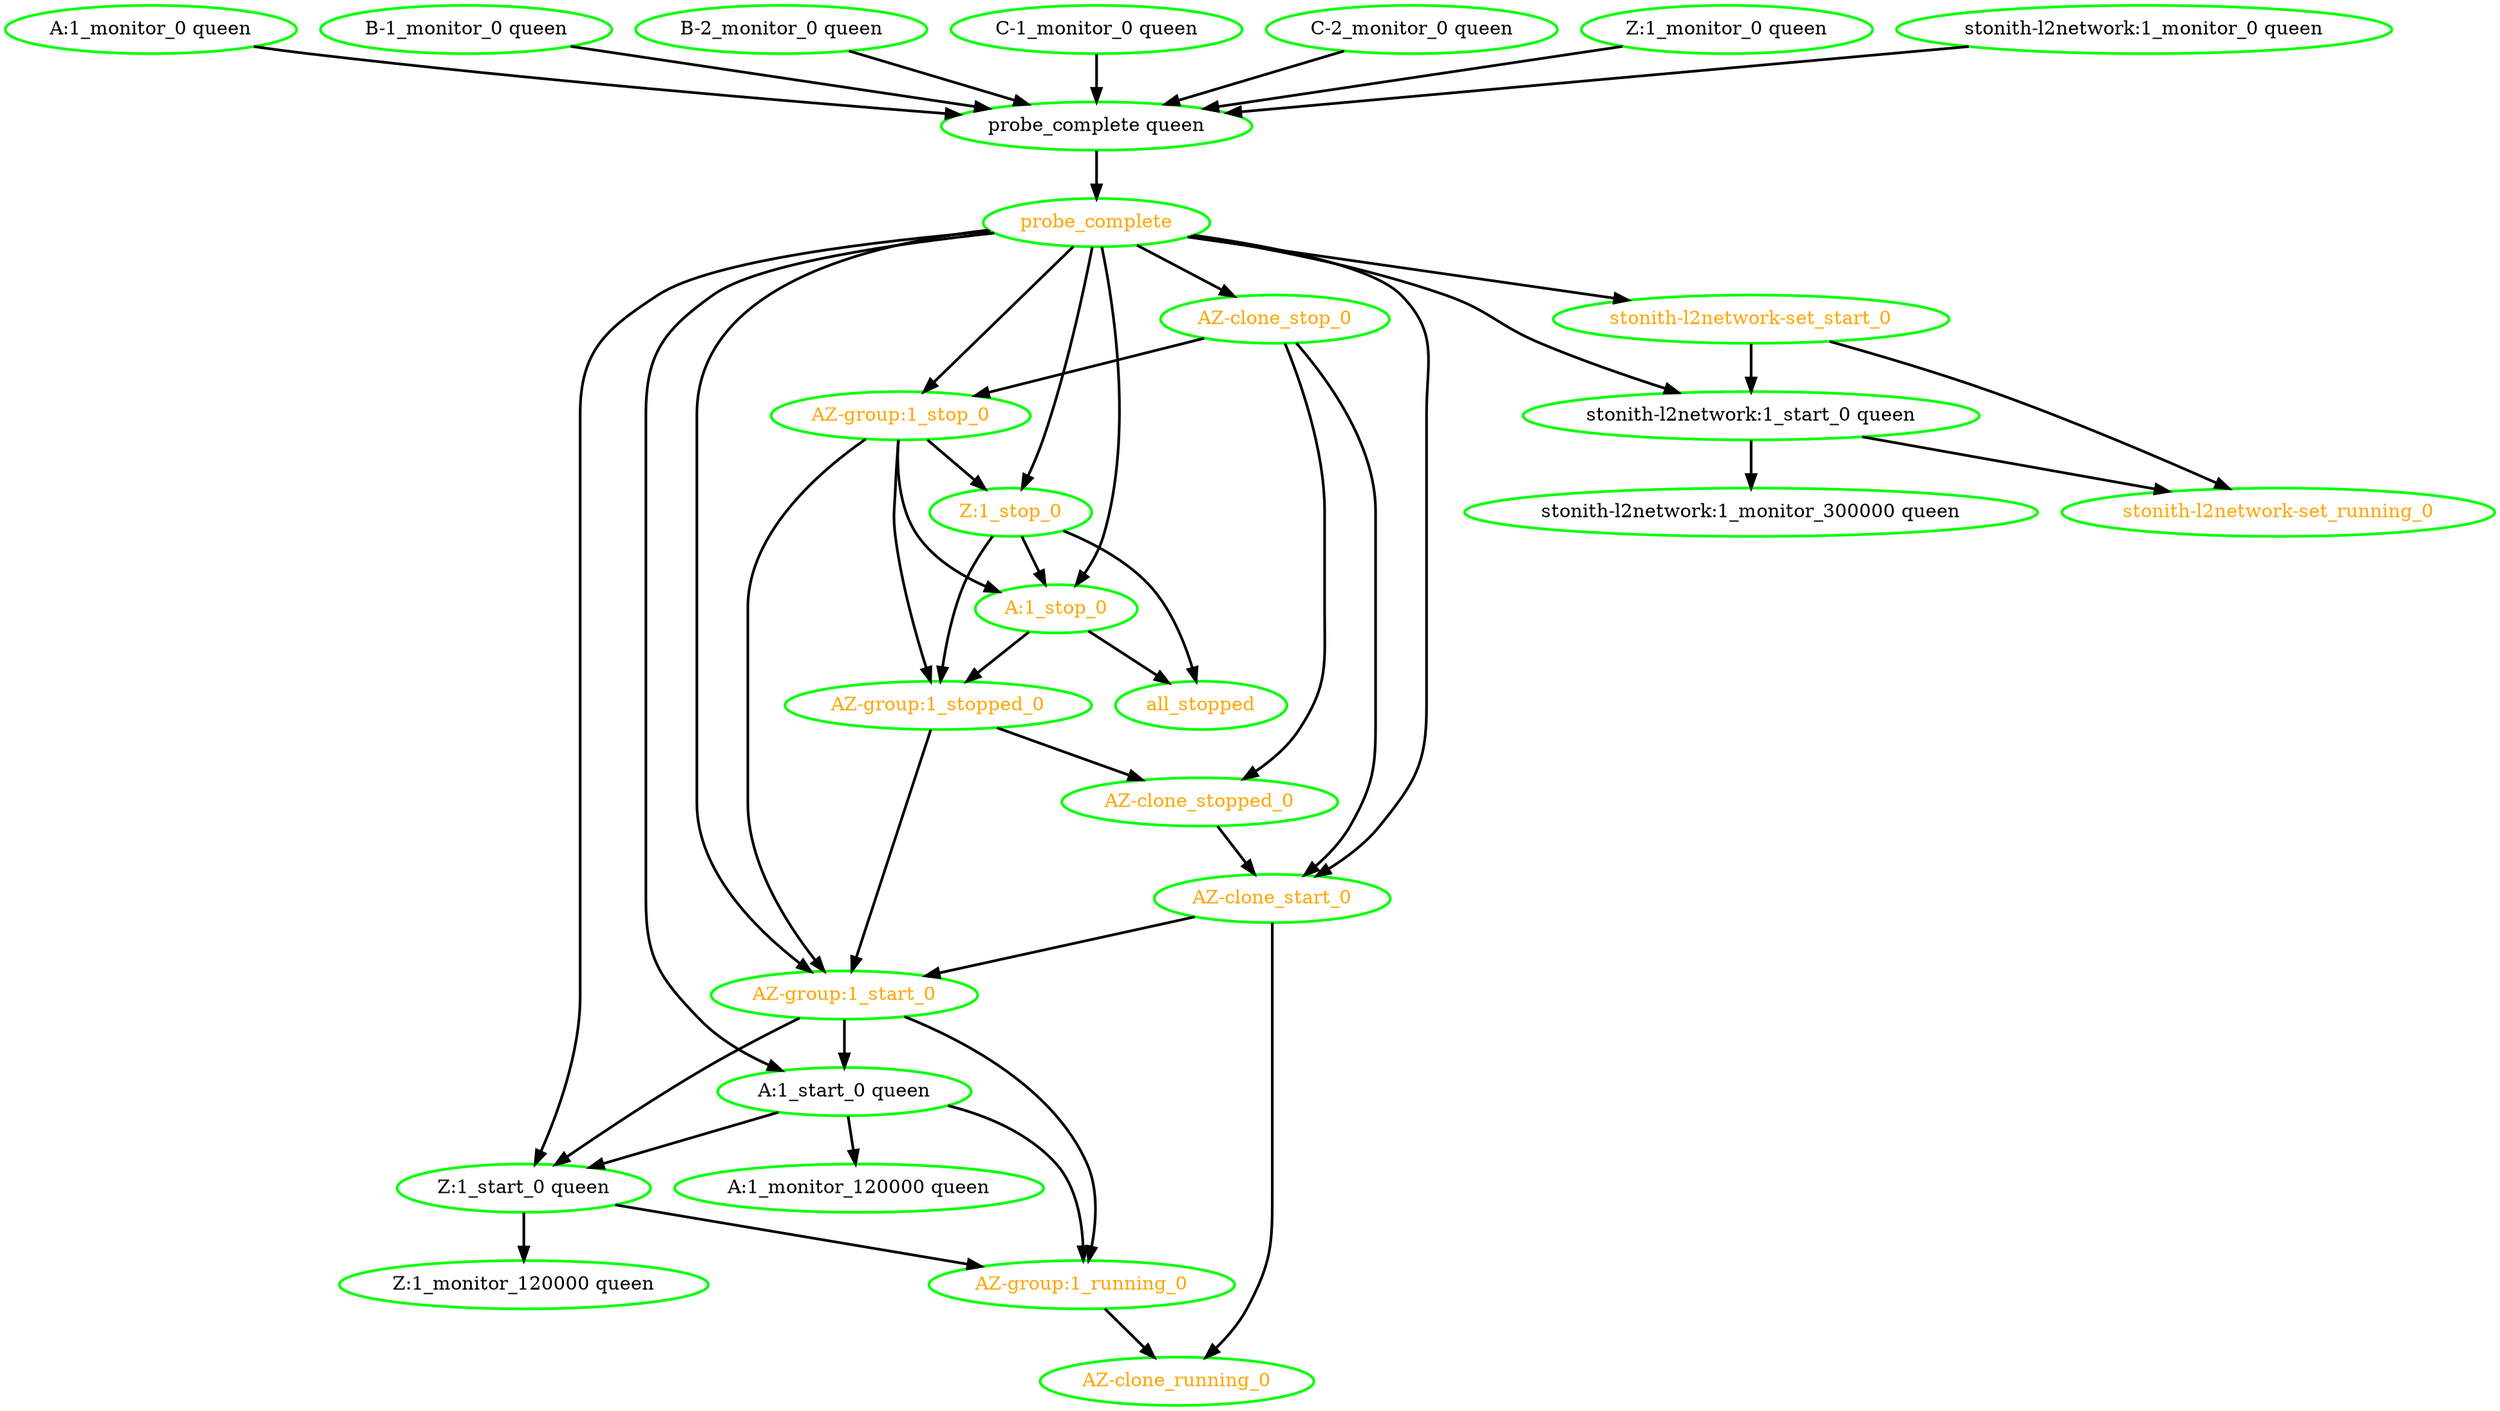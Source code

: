 digraph "g" {
"A:1_monitor_0 queen" -> "probe_complete queen" [ style = bold]
"A:1_monitor_0 queen" [ style=bold color="green" fontcolor="black"  ]
"A:1_monitor_120000 queen" [ style=bold color="green" fontcolor="black"  ]
"A:1_start_0 queen" -> "A:1_monitor_120000 queen" [ style = bold]
"A:1_start_0 queen" -> "AZ-group:1_running_0" [ style = bold]
"A:1_start_0 queen" -> "Z:1_start_0 queen" [ style = bold]
"A:1_start_0 queen" [ style=bold color="green" fontcolor="black"  ]
"A:1_stop_0" -> "AZ-group:1_stopped_0" [ style = bold]
"A:1_stop_0" -> "all_stopped" [ style = bold]
"A:1_stop_0" [ style=bold color="green" fontcolor="orange"  ]
"AZ-clone_running_0" [ style=bold color="green" fontcolor="orange"  ]
"AZ-clone_start_0" -> "AZ-clone_running_0" [ style = bold]
"AZ-clone_start_0" -> "AZ-group:1_start_0" [ style = bold]
"AZ-clone_start_0" [ style=bold color="green" fontcolor="orange"  ]
"AZ-clone_stop_0" -> "AZ-clone_start_0" [ style = bold]
"AZ-clone_stop_0" -> "AZ-clone_stopped_0" [ style = bold]
"AZ-clone_stop_0" -> "AZ-group:1_stop_0" [ style = bold]
"AZ-clone_stop_0" [ style=bold color="green" fontcolor="orange"  ]
"AZ-clone_stopped_0" -> "AZ-clone_start_0" [ style = bold]
"AZ-clone_stopped_0" [ style=bold color="green" fontcolor="orange"  ]
"AZ-group:1_running_0" -> "AZ-clone_running_0" [ style = bold]
"AZ-group:1_running_0" [ style=bold color="green" fontcolor="orange"  ]
"AZ-group:1_start_0" -> "A:1_start_0 queen" [ style = bold]
"AZ-group:1_start_0" -> "AZ-group:1_running_0" [ style = bold]
"AZ-group:1_start_0" -> "Z:1_start_0 queen" [ style = bold]
"AZ-group:1_start_0" [ style=bold color="green" fontcolor="orange"  ]
"AZ-group:1_stop_0" -> "A:1_stop_0" [ style = bold]
"AZ-group:1_stop_0" -> "AZ-group:1_start_0" [ style = bold]
"AZ-group:1_stop_0" -> "AZ-group:1_stopped_0" [ style = bold]
"AZ-group:1_stop_0" -> "Z:1_stop_0" [ style = bold]
"AZ-group:1_stop_0" [ style=bold color="green" fontcolor="orange"  ]
"AZ-group:1_stopped_0" -> "AZ-clone_stopped_0" [ style = bold]
"AZ-group:1_stopped_0" -> "AZ-group:1_start_0" [ style = bold]
"AZ-group:1_stopped_0" [ style=bold color="green" fontcolor="orange"  ]
"B-1_monitor_0 queen" -> "probe_complete queen" [ style = bold]
"B-1_monitor_0 queen" [ style=bold color="green" fontcolor="black"  ]
"B-2_monitor_0 queen" -> "probe_complete queen" [ style = bold]
"B-2_monitor_0 queen" [ style=bold color="green" fontcolor="black"  ]
"C-1_monitor_0 queen" -> "probe_complete queen" [ style = bold]
"C-1_monitor_0 queen" [ style=bold color="green" fontcolor="black"  ]
"C-2_monitor_0 queen" -> "probe_complete queen" [ style = bold]
"C-2_monitor_0 queen" [ style=bold color="green" fontcolor="black"  ]
"Z:1_monitor_0 queen" -> "probe_complete queen" [ style = bold]
"Z:1_monitor_0 queen" [ style=bold color="green" fontcolor="black"  ]
"Z:1_monitor_120000 queen" [ style=bold color="green" fontcolor="black"  ]
"Z:1_start_0 queen" -> "AZ-group:1_running_0" [ style = bold]
"Z:1_start_0 queen" -> "Z:1_monitor_120000 queen" [ style = bold]
"Z:1_start_0 queen" [ style=bold color="green" fontcolor="black"  ]
"Z:1_stop_0" -> "A:1_stop_0" [ style = bold]
"Z:1_stop_0" -> "AZ-group:1_stopped_0" [ style = bold]
"Z:1_stop_0" -> "all_stopped" [ style = bold]
"Z:1_stop_0" [ style=bold color="green" fontcolor="orange"  ]
"all_stopped" [ style=bold color="green" fontcolor="orange"  ]
"probe_complete queen" -> "probe_complete" [ style = bold]
"probe_complete queen" [ style=bold color="green" fontcolor="black"  ]
"probe_complete" -> "A:1_start_0 queen" [ style = bold]
"probe_complete" -> "A:1_stop_0" [ style = bold]
"probe_complete" -> "AZ-clone_start_0" [ style = bold]
"probe_complete" -> "AZ-clone_stop_0" [ style = bold]
"probe_complete" -> "AZ-group:1_start_0" [ style = bold]
"probe_complete" -> "AZ-group:1_stop_0" [ style = bold]
"probe_complete" -> "Z:1_start_0 queen" [ style = bold]
"probe_complete" -> "Z:1_stop_0" [ style = bold]
"probe_complete" -> "stonith-l2network-set_start_0" [ style = bold]
"probe_complete" -> "stonith-l2network:1_start_0 queen" [ style = bold]
"probe_complete" [ style=bold color="green" fontcolor="orange"  ]
"stonith-l2network-set_running_0" [ style=bold color="green" fontcolor="orange"  ]
"stonith-l2network-set_start_0" -> "stonith-l2network-set_running_0" [ style = bold]
"stonith-l2network-set_start_0" -> "stonith-l2network:1_start_0 queen" [ style = bold]
"stonith-l2network-set_start_0" [ style=bold color="green" fontcolor="orange"  ]
"stonith-l2network:1_monitor_0 queen" -> "probe_complete queen" [ style = bold]
"stonith-l2network:1_monitor_0 queen" [ style=bold color="green" fontcolor="black"  ]
"stonith-l2network:1_monitor_300000 queen" [ style=bold color="green" fontcolor="black"  ]
"stonith-l2network:1_start_0 queen" -> "stonith-l2network-set_running_0" [ style = bold]
"stonith-l2network:1_start_0 queen" -> "stonith-l2network:1_monitor_300000 queen" [ style = bold]
"stonith-l2network:1_start_0 queen" [ style=bold color="green" fontcolor="black"  ]
}
